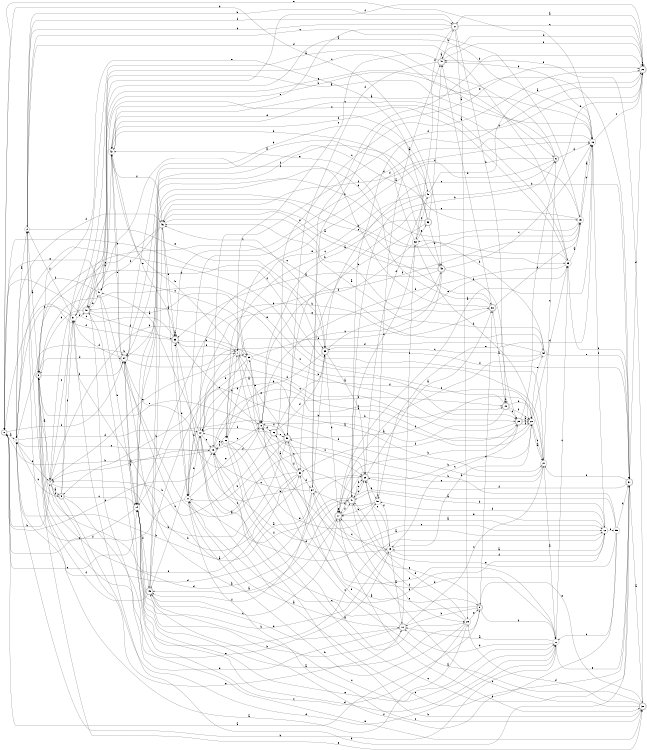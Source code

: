 digraph n46_9 {
__start0 [label="" shape="none"];

rankdir=LR;
size="8,5";

s0 [style="rounded,filled", color="black", fillcolor="white" shape="doublecircle", label="0"];
s1 [style="filled", color="black", fillcolor="white" shape="circle", label="1"];
s2 [style="filled", color="black", fillcolor="white" shape="circle", label="2"];
s3 [style="rounded,filled", color="black", fillcolor="white" shape="doublecircle", label="3"];
s4 [style="filled", color="black", fillcolor="white" shape="circle", label="4"];
s5 [style="rounded,filled", color="black", fillcolor="white" shape="doublecircle", label="5"];
s6 [style="rounded,filled", color="black", fillcolor="white" shape="doublecircle", label="6"];
s7 [style="filled", color="black", fillcolor="white" shape="circle", label="7"];
s8 [style="rounded,filled", color="black", fillcolor="white" shape="doublecircle", label="8"];
s9 [style="rounded,filled", color="black", fillcolor="white" shape="doublecircle", label="9"];
s10 [style="rounded,filled", color="black", fillcolor="white" shape="doublecircle", label="10"];
s11 [style="filled", color="black", fillcolor="white" shape="circle", label="11"];
s12 [style="filled", color="black", fillcolor="white" shape="circle", label="12"];
s13 [style="filled", color="black", fillcolor="white" shape="circle", label="13"];
s14 [style="filled", color="black", fillcolor="white" shape="circle", label="14"];
s15 [style="filled", color="black", fillcolor="white" shape="circle", label="15"];
s16 [style="filled", color="black", fillcolor="white" shape="circle", label="16"];
s17 [style="rounded,filled", color="black", fillcolor="white" shape="doublecircle", label="17"];
s18 [style="rounded,filled", color="black", fillcolor="white" shape="doublecircle", label="18"];
s19 [style="rounded,filled", color="black", fillcolor="white" shape="doublecircle", label="19"];
s20 [style="filled", color="black", fillcolor="white" shape="circle", label="20"];
s21 [style="filled", color="black", fillcolor="white" shape="circle", label="21"];
s22 [style="filled", color="black", fillcolor="white" shape="circle", label="22"];
s23 [style="filled", color="black", fillcolor="white" shape="circle", label="23"];
s24 [style="rounded,filled", color="black", fillcolor="white" shape="doublecircle", label="24"];
s25 [style="rounded,filled", color="black", fillcolor="white" shape="doublecircle", label="25"];
s26 [style="rounded,filled", color="black", fillcolor="white" shape="doublecircle", label="26"];
s27 [style="rounded,filled", color="black", fillcolor="white" shape="doublecircle", label="27"];
s28 [style="filled", color="black", fillcolor="white" shape="circle", label="28"];
s29 [style="rounded,filled", color="black", fillcolor="white" shape="doublecircle", label="29"];
s30 [style="rounded,filled", color="black", fillcolor="white" shape="doublecircle", label="30"];
s31 [style="filled", color="black", fillcolor="white" shape="circle", label="31"];
s32 [style="filled", color="black", fillcolor="white" shape="circle", label="32"];
s33 [style="rounded,filled", color="black", fillcolor="white" shape="doublecircle", label="33"];
s34 [style="filled", color="black", fillcolor="white" shape="circle", label="34"];
s35 [style="rounded,filled", color="black", fillcolor="white" shape="doublecircle", label="35"];
s36 [style="filled", color="black", fillcolor="white" shape="circle", label="36"];
s37 [style="rounded,filled", color="black", fillcolor="white" shape="doublecircle", label="37"];
s38 [style="rounded,filled", color="black", fillcolor="white" shape="doublecircle", label="38"];
s39 [style="filled", color="black", fillcolor="white" shape="circle", label="39"];
s40 [style="rounded,filled", color="black", fillcolor="white" shape="doublecircle", label="40"];
s41 [style="filled", color="black", fillcolor="white" shape="circle", label="41"];
s42 [style="filled", color="black", fillcolor="white" shape="circle", label="42"];
s43 [style="rounded,filled", color="black", fillcolor="white" shape="doublecircle", label="43"];
s44 [style="filled", color="black", fillcolor="white" shape="circle", label="44"];
s45 [style="rounded,filled", color="black", fillcolor="white" shape="doublecircle", label="45"];
s46 [style="filled", color="black", fillcolor="white" shape="circle", label="46"];
s47 [style="rounded,filled", color="black", fillcolor="white" shape="doublecircle", label="47"];
s48 [style="filled", color="black", fillcolor="white" shape="circle", label="48"];
s49 [style="rounded,filled", color="black", fillcolor="white" shape="doublecircle", label="49"];
s50 [style="rounded,filled", color="black", fillcolor="white" shape="doublecircle", label="50"];
s51 [style="filled", color="black", fillcolor="white" shape="circle", label="51"];
s52 [style="filled", color="black", fillcolor="white" shape="circle", label="52"];
s53 [style="rounded,filled", color="black", fillcolor="white" shape="doublecircle", label="53"];
s54 [style="filled", color="black", fillcolor="white" shape="circle", label="54"];
s55 [style="filled", color="black", fillcolor="white" shape="circle", label="55"];
s56 [style="rounded,filled", color="black", fillcolor="white" shape="doublecircle", label="56"];
s0 -> s1 [label="a"];
s0 -> s4 [label="b"];
s0 -> s18 [label="c"];
s0 -> s43 [label="d"];
s0 -> s14 [label="e"];
s0 -> s24 [label="f"];
s1 -> s2 [label="a"];
s1 -> s7 [label="b"];
s1 -> s18 [label="c"];
s1 -> s44 [label="d"];
s1 -> s4 [label="e"];
s1 -> s46 [label="f"];
s2 -> s3 [label="a"];
s2 -> s27 [label="b"];
s2 -> s15 [label="c"];
s2 -> s23 [label="d"];
s2 -> s35 [label="e"];
s2 -> s27 [label="f"];
s3 -> s4 [label="a"];
s3 -> s35 [label="b"];
s3 -> s54 [label="c"];
s3 -> s24 [label="d"];
s3 -> s38 [label="e"];
s3 -> s24 [label="f"];
s4 -> s5 [label="a"];
s4 -> s50 [label="b"];
s4 -> s31 [label="c"];
s4 -> s39 [label="d"];
s4 -> s10 [label="e"];
s4 -> s5 [label="f"];
s5 -> s6 [label="a"];
s5 -> s1 [label="b"];
s5 -> s14 [label="c"];
s5 -> s22 [label="d"];
s5 -> s13 [label="e"];
s5 -> s31 [label="f"];
s6 -> s7 [label="a"];
s6 -> s40 [label="b"];
s6 -> s35 [label="c"];
s6 -> s16 [label="d"];
s6 -> s40 [label="e"];
s6 -> s46 [label="f"];
s7 -> s8 [label="a"];
s7 -> s42 [label="b"];
s7 -> s12 [label="c"];
s7 -> s39 [label="d"];
s7 -> s4 [label="e"];
s7 -> s33 [label="f"];
s8 -> s9 [label="a"];
s8 -> s24 [label="b"];
s8 -> s18 [label="c"];
s8 -> s56 [label="d"];
s8 -> s3 [label="e"];
s8 -> s50 [label="f"];
s9 -> s0 [label="a"];
s9 -> s10 [label="b"];
s9 -> s11 [label="c"];
s9 -> s30 [label="d"];
s9 -> s17 [label="e"];
s9 -> s22 [label="f"];
s10 -> s11 [label="a"];
s10 -> s14 [label="b"];
s10 -> s21 [label="c"];
s10 -> s3 [label="d"];
s10 -> s32 [label="e"];
s10 -> s52 [label="f"];
s11 -> s12 [label="a"];
s11 -> s44 [label="b"];
s11 -> s38 [label="c"];
s11 -> s16 [label="d"];
s11 -> s8 [label="e"];
s11 -> s0 [label="f"];
s12 -> s13 [label="a"];
s12 -> s47 [label="b"];
s12 -> s40 [label="c"];
s12 -> s51 [label="d"];
s12 -> s17 [label="e"];
s12 -> s55 [label="f"];
s13 -> s10 [label="a"];
s13 -> s14 [label="b"];
s13 -> s34 [label="c"];
s13 -> s20 [label="d"];
s13 -> s29 [label="e"];
s13 -> s12 [label="f"];
s14 -> s9 [label="a"];
s14 -> s15 [label="b"];
s14 -> s2 [label="c"];
s14 -> s22 [label="d"];
s14 -> s22 [label="e"];
s14 -> s45 [label="f"];
s15 -> s16 [label="a"];
s15 -> s16 [label="b"];
s15 -> s42 [label="c"];
s15 -> s14 [label="d"];
s15 -> s32 [label="e"];
s15 -> s36 [label="f"];
s16 -> s17 [label="a"];
s16 -> s49 [label="b"];
s16 -> s26 [label="c"];
s16 -> s33 [label="d"];
s16 -> s0 [label="e"];
s16 -> s12 [label="f"];
s17 -> s18 [label="a"];
s17 -> s25 [label="b"];
s17 -> s45 [label="c"];
s17 -> s38 [label="d"];
s17 -> s17 [label="e"];
s17 -> s47 [label="f"];
s18 -> s4 [label="a"];
s18 -> s0 [label="b"];
s18 -> s19 [label="c"];
s18 -> s12 [label="d"];
s18 -> s36 [label="e"];
s18 -> s19 [label="f"];
s19 -> s8 [label="a"];
s19 -> s20 [label="b"];
s19 -> s25 [label="c"];
s19 -> s19 [label="d"];
s19 -> s3 [label="e"];
s19 -> s20 [label="f"];
s20 -> s21 [label="a"];
s20 -> s44 [label="b"];
s20 -> s21 [label="c"];
s20 -> s23 [label="d"];
s20 -> s54 [label="e"];
s20 -> s32 [label="f"];
s21 -> s22 [label="a"];
s21 -> s1 [label="b"];
s21 -> s6 [label="c"];
s21 -> s14 [label="d"];
s21 -> s17 [label="e"];
s21 -> s0 [label="f"];
s22 -> s10 [label="a"];
s22 -> s1 [label="b"];
s22 -> s23 [label="c"];
s22 -> s10 [label="d"];
s22 -> s37 [label="e"];
s22 -> s8 [label="f"];
s23 -> s15 [label="a"];
s23 -> s24 [label="b"];
s23 -> s41 [label="c"];
s23 -> s8 [label="d"];
s23 -> s37 [label="e"];
s23 -> s42 [label="f"];
s24 -> s17 [label="a"];
s24 -> s25 [label="b"];
s24 -> s15 [label="c"];
s24 -> s31 [label="d"];
s24 -> s42 [label="e"];
s24 -> s14 [label="f"];
s25 -> s20 [label="a"];
s25 -> s20 [label="b"];
s25 -> s13 [label="c"];
s25 -> s5 [label="d"];
s25 -> s26 [label="e"];
s25 -> s20 [label="f"];
s26 -> s27 [label="a"];
s26 -> s34 [label="b"];
s26 -> s47 [label="c"];
s26 -> s18 [label="d"];
s26 -> s26 [label="e"];
s26 -> s40 [label="f"];
s27 -> s28 [label="a"];
s27 -> s25 [label="b"];
s27 -> s26 [label="c"];
s27 -> s2 [label="d"];
s27 -> s42 [label="e"];
s27 -> s52 [label="f"];
s28 -> s3 [label="a"];
s28 -> s11 [label="b"];
s28 -> s24 [label="c"];
s28 -> s29 [label="d"];
s28 -> s9 [label="e"];
s28 -> s47 [label="f"];
s29 -> s30 [label="a"];
s29 -> s20 [label="b"];
s29 -> s50 [label="c"];
s29 -> s1 [label="d"];
s29 -> s47 [label="e"];
s29 -> s51 [label="f"];
s30 -> s19 [label="a"];
s30 -> s14 [label="b"];
s30 -> s31 [label="c"];
s30 -> s49 [label="d"];
s30 -> s42 [label="e"];
s30 -> s15 [label="f"];
s31 -> s16 [label="a"];
s31 -> s32 [label="b"];
s31 -> s16 [label="c"];
s31 -> s1 [label="d"];
s31 -> s40 [label="e"];
s31 -> s2 [label="f"];
s32 -> s8 [label="a"];
s32 -> s1 [label="b"];
s32 -> s33 [label="c"];
s32 -> s34 [label="d"];
s32 -> s3 [label="e"];
s32 -> s50 [label="f"];
s33 -> s33 [label="a"];
s33 -> s7 [label="b"];
s33 -> s0 [label="c"];
s33 -> s11 [label="d"];
s33 -> s8 [label="e"];
s33 -> s0 [label="f"];
s34 -> s24 [label="a"];
s34 -> s35 [label="b"];
s34 -> s18 [label="c"];
s34 -> s22 [label="d"];
s34 -> s26 [label="e"];
s34 -> s45 [label="f"];
s35 -> s29 [label="a"];
s35 -> s36 [label="b"];
s35 -> s46 [label="c"];
s35 -> s17 [label="d"];
s35 -> s23 [label="e"];
s35 -> s37 [label="f"];
s36 -> s28 [label="a"];
s36 -> s7 [label="b"];
s36 -> s37 [label="c"];
s36 -> s13 [label="d"];
s36 -> s51 [label="e"];
s36 -> s18 [label="f"];
s37 -> s38 [label="a"];
s37 -> s31 [label="b"];
s37 -> s44 [label="c"];
s37 -> s26 [label="d"];
s37 -> s21 [label="e"];
s37 -> s29 [label="f"];
s38 -> s39 [label="a"];
s38 -> s18 [label="b"];
s38 -> s17 [label="c"];
s38 -> s28 [label="d"];
s38 -> s9 [label="e"];
s38 -> s49 [label="f"];
s39 -> s40 [label="a"];
s39 -> s44 [label="b"];
s39 -> s43 [label="c"];
s39 -> s36 [label="d"];
s39 -> s8 [label="e"];
s39 -> s20 [label="f"];
s40 -> s16 [label="a"];
s40 -> s41 [label="b"];
s40 -> s25 [label="c"];
s40 -> s3 [label="d"];
s40 -> s38 [label="e"];
s40 -> s33 [label="f"];
s41 -> s29 [label="a"];
s41 -> s14 [label="b"];
s41 -> s39 [label="c"];
s41 -> s42 [label="d"];
s41 -> s0 [label="e"];
s41 -> s1 [label="f"];
s42 -> s37 [label="a"];
s42 -> s43 [label="b"];
s42 -> s24 [label="c"];
s42 -> s48 [label="d"];
s42 -> s33 [label="e"];
s42 -> s46 [label="f"];
s43 -> s33 [label="a"];
s43 -> s19 [label="b"];
s43 -> s16 [label="c"];
s43 -> s44 [label="d"];
s43 -> s11 [label="e"];
s43 -> s46 [label="f"];
s44 -> s41 [label="a"];
s44 -> s29 [label="b"];
s44 -> s45 [label="c"];
s44 -> s25 [label="d"];
s44 -> s18 [label="e"];
s44 -> s47 [label="f"];
s45 -> s21 [label="a"];
s45 -> s46 [label="b"];
s45 -> s22 [label="c"];
s45 -> s10 [label="d"];
s45 -> s23 [label="e"];
s45 -> s2 [label="f"];
s46 -> s30 [label="a"];
s46 -> s30 [label="b"];
s46 -> s4 [label="c"];
s46 -> s33 [label="d"];
s46 -> s11 [label="e"];
s46 -> s41 [label="f"];
s47 -> s45 [label="a"];
s47 -> s6 [label="b"];
s47 -> s29 [label="c"];
s47 -> s3 [label="d"];
s47 -> s28 [label="e"];
s47 -> s29 [label="f"];
s48 -> s26 [label="a"];
s48 -> s24 [label="b"];
s48 -> s36 [label="c"];
s48 -> s37 [label="d"];
s48 -> s44 [label="e"];
s48 -> s29 [label="f"];
s49 -> s49 [label="a"];
s49 -> s27 [label="b"];
s49 -> s7 [label="c"];
s49 -> s26 [label="d"];
s49 -> s26 [label="e"];
s49 -> s50 [label="f"];
s50 -> s12 [label="a"];
s50 -> s11 [label="b"];
s50 -> s32 [label="c"];
s50 -> s44 [label="d"];
s50 -> s7 [label="e"];
s50 -> s21 [label="f"];
s51 -> s49 [label="a"];
s51 -> s17 [label="b"];
s51 -> s51 [label="c"];
s51 -> s34 [label="d"];
s51 -> s16 [label="e"];
s51 -> s13 [label="f"];
s52 -> s24 [label="a"];
s52 -> s20 [label="b"];
s52 -> s48 [label="c"];
s52 -> s8 [label="d"];
s52 -> s53 [label="e"];
s52 -> s47 [label="f"];
s53 -> s8 [label="a"];
s53 -> s50 [label="b"];
s53 -> s49 [label="c"];
s53 -> s43 [label="d"];
s53 -> s3 [label="e"];
s53 -> s14 [label="f"];
s54 -> s46 [label="a"];
s54 -> s52 [label="b"];
s54 -> s35 [label="c"];
s54 -> s11 [label="d"];
s54 -> s37 [label="e"];
s54 -> s17 [label="f"];
s55 -> s56 [label="a"];
s55 -> s56 [label="b"];
s55 -> s22 [label="c"];
s55 -> s37 [label="d"];
s55 -> s47 [label="e"];
s55 -> s45 [label="f"];
s56 -> s26 [label="a"];
s56 -> s4 [label="b"];
s56 -> s35 [label="c"];
s56 -> s35 [label="d"];
s56 -> s50 [label="e"];
s56 -> s44 [label="f"];

}